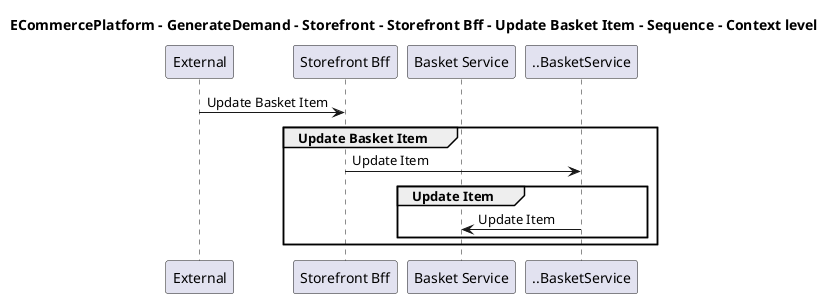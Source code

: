 @startuml

title ECommercePlatform - GenerateDemand - Storefront - Storefront Bff - Update Basket Item - Sequence - Context level

participant "External" as C4InterFlow.SoftwareSystems.ExternalSystem
participant "Storefront Bff" as ECommercePlatform.GenerateDemand.Storefront.SoftwareSystems.StorefrontBff
participant "Basket Service" as ECommercePlatform.GenerateDemand.Basket.SoftwareSystems.BasketService

C4InterFlow.SoftwareSystems.ExternalSystem -> ECommercePlatform.GenerateDemand.Storefront.SoftwareSystems.StorefrontBff : Update Basket Item
group Update Basket Item
ECommercePlatform.GenerateDemand.Storefront.SoftwareSystems.StorefrontBff -> ..BasketService : Update Item
group Update Item
..BasketService -> ECommercePlatform.GenerateDemand.Basket.SoftwareSystems.BasketService : Update Item
end
end


@enduml
